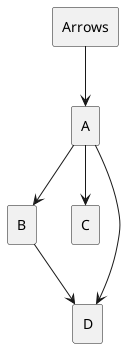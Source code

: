 @startuml
rectangle Arrows
rectangle A
rectangle B
rectangle C
rectangle D

Arrows --> A 
A --> B
A --> C
B --> D
A --> D
@enduml
